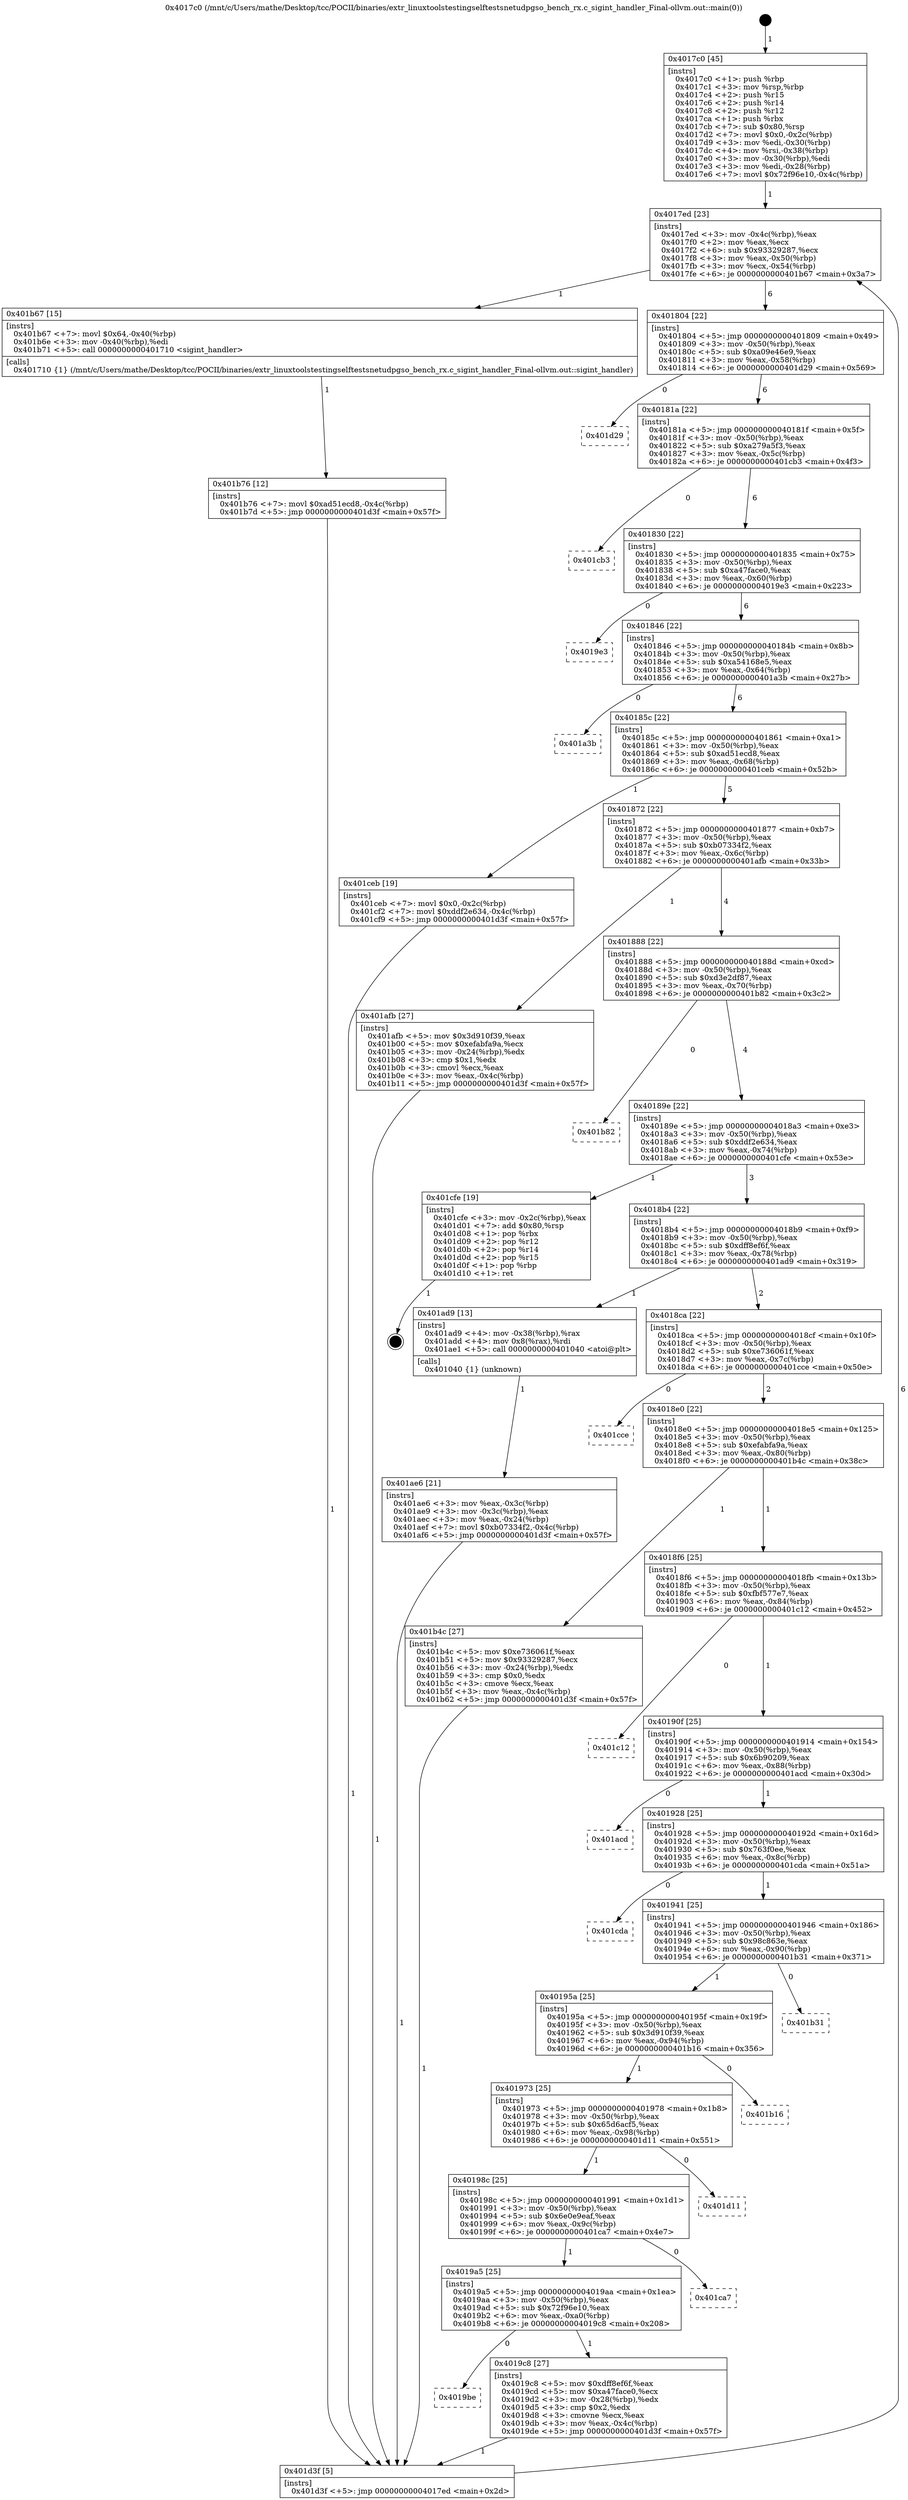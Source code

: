 digraph "0x4017c0" {
  label = "0x4017c0 (/mnt/c/Users/mathe/Desktop/tcc/POCII/binaries/extr_linuxtoolstestingselftestsnetudpgso_bench_rx.c_sigint_handler_Final-ollvm.out::main(0))"
  labelloc = "t"
  node[shape=record]

  Entry [label="",width=0.3,height=0.3,shape=circle,fillcolor=black,style=filled]
  "0x4017ed" [label="{
     0x4017ed [23]\l
     | [instrs]\l
     &nbsp;&nbsp;0x4017ed \<+3\>: mov -0x4c(%rbp),%eax\l
     &nbsp;&nbsp;0x4017f0 \<+2\>: mov %eax,%ecx\l
     &nbsp;&nbsp;0x4017f2 \<+6\>: sub $0x93329287,%ecx\l
     &nbsp;&nbsp;0x4017f8 \<+3\>: mov %eax,-0x50(%rbp)\l
     &nbsp;&nbsp;0x4017fb \<+3\>: mov %ecx,-0x54(%rbp)\l
     &nbsp;&nbsp;0x4017fe \<+6\>: je 0000000000401b67 \<main+0x3a7\>\l
  }"]
  "0x401b67" [label="{
     0x401b67 [15]\l
     | [instrs]\l
     &nbsp;&nbsp;0x401b67 \<+7\>: movl $0x64,-0x40(%rbp)\l
     &nbsp;&nbsp;0x401b6e \<+3\>: mov -0x40(%rbp),%edi\l
     &nbsp;&nbsp;0x401b71 \<+5\>: call 0000000000401710 \<sigint_handler\>\l
     | [calls]\l
     &nbsp;&nbsp;0x401710 \{1\} (/mnt/c/Users/mathe/Desktop/tcc/POCII/binaries/extr_linuxtoolstestingselftestsnetudpgso_bench_rx.c_sigint_handler_Final-ollvm.out::sigint_handler)\l
  }"]
  "0x401804" [label="{
     0x401804 [22]\l
     | [instrs]\l
     &nbsp;&nbsp;0x401804 \<+5\>: jmp 0000000000401809 \<main+0x49\>\l
     &nbsp;&nbsp;0x401809 \<+3\>: mov -0x50(%rbp),%eax\l
     &nbsp;&nbsp;0x40180c \<+5\>: sub $0xa09e46e9,%eax\l
     &nbsp;&nbsp;0x401811 \<+3\>: mov %eax,-0x58(%rbp)\l
     &nbsp;&nbsp;0x401814 \<+6\>: je 0000000000401d29 \<main+0x569\>\l
  }"]
  Exit [label="",width=0.3,height=0.3,shape=circle,fillcolor=black,style=filled,peripheries=2]
  "0x401d29" [label="{
     0x401d29\l
  }", style=dashed]
  "0x40181a" [label="{
     0x40181a [22]\l
     | [instrs]\l
     &nbsp;&nbsp;0x40181a \<+5\>: jmp 000000000040181f \<main+0x5f\>\l
     &nbsp;&nbsp;0x40181f \<+3\>: mov -0x50(%rbp),%eax\l
     &nbsp;&nbsp;0x401822 \<+5\>: sub $0xa279a5f3,%eax\l
     &nbsp;&nbsp;0x401827 \<+3\>: mov %eax,-0x5c(%rbp)\l
     &nbsp;&nbsp;0x40182a \<+6\>: je 0000000000401cb3 \<main+0x4f3\>\l
  }"]
  "0x401b76" [label="{
     0x401b76 [12]\l
     | [instrs]\l
     &nbsp;&nbsp;0x401b76 \<+7\>: movl $0xad51ecd8,-0x4c(%rbp)\l
     &nbsp;&nbsp;0x401b7d \<+5\>: jmp 0000000000401d3f \<main+0x57f\>\l
  }"]
  "0x401cb3" [label="{
     0x401cb3\l
  }", style=dashed]
  "0x401830" [label="{
     0x401830 [22]\l
     | [instrs]\l
     &nbsp;&nbsp;0x401830 \<+5\>: jmp 0000000000401835 \<main+0x75\>\l
     &nbsp;&nbsp;0x401835 \<+3\>: mov -0x50(%rbp),%eax\l
     &nbsp;&nbsp;0x401838 \<+5\>: sub $0xa47face0,%eax\l
     &nbsp;&nbsp;0x40183d \<+3\>: mov %eax,-0x60(%rbp)\l
     &nbsp;&nbsp;0x401840 \<+6\>: je 00000000004019e3 \<main+0x223\>\l
  }"]
  "0x401ae6" [label="{
     0x401ae6 [21]\l
     | [instrs]\l
     &nbsp;&nbsp;0x401ae6 \<+3\>: mov %eax,-0x3c(%rbp)\l
     &nbsp;&nbsp;0x401ae9 \<+3\>: mov -0x3c(%rbp),%eax\l
     &nbsp;&nbsp;0x401aec \<+3\>: mov %eax,-0x24(%rbp)\l
     &nbsp;&nbsp;0x401aef \<+7\>: movl $0xb07334f2,-0x4c(%rbp)\l
     &nbsp;&nbsp;0x401af6 \<+5\>: jmp 0000000000401d3f \<main+0x57f\>\l
  }"]
  "0x4019e3" [label="{
     0x4019e3\l
  }", style=dashed]
  "0x401846" [label="{
     0x401846 [22]\l
     | [instrs]\l
     &nbsp;&nbsp;0x401846 \<+5\>: jmp 000000000040184b \<main+0x8b\>\l
     &nbsp;&nbsp;0x40184b \<+3\>: mov -0x50(%rbp),%eax\l
     &nbsp;&nbsp;0x40184e \<+5\>: sub $0xa54168e5,%eax\l
     &nbsp;&nbsp;0x401853 \<+3\>: mov %eax,-0x64(%rbp)\l
     &nbsp;&nbsp;0x401856 \<+6\>: je 0000000000401a3b \<main+0x27b\>\l
  }"]
  "0x4017c0" [label="{
     0x4017c0 [45]\l
     | [instrs]\l
     &nbsp;&nbsp;0x4017c0 \<+1\>: push %rbp\l
     &nbsp;&nbsp;0x4017c1 \<+3\>: mov %rsp,%rbp\l
     &nbsp;&nbsp;0x4017c4 \<+2\>: push %r15\l
     &nbsp;&nbsp;0x4017c6 \<+2\>: push %r14\l
     &nbsp;&nbsp;0x4017c8 \<+2\>: push %r12\l
     &nbsp;&nbsp;0x4017ca \<+1\>: push %rbx\l
     &nbsp;&nbsp;0x4017cb \<+7\>: sub $0x80,%rsp\l
     &nbsp;&nbsp;0x4017d2 \<+7\>: movl $0x0,-0x2c(%rbp)\l
     &nbsp;&nbsp;0x4017d9 \<+3\>: mov %edi,-0x30(%rbp)\l
     &nbsp;&nbsp;0x4017dc \<+4\>: mov %rsi,-0x38(%rbp)\l
     &nbsp;&nbsp;0x4017e0 \<+3\>: mov -0x30(%rbp),%edi\l
     &nbsp;&nbsp;0x4017e3 \<+3\>: mov %edi,-0x28(%rbp)\l
     &nbsp;&nbsp;0x4017e6 \<+7\>: movl $0x72f96e10,-0x4c(%rbp)\l
  }"]
  "0x401a3b" [label="{
     0x401a3b\l
  }", style=dashed]
  "0x40185c" [label="{
     0x40185c [22]\l
     | [instrs]\l
     &nbsp;&nbsp;0x40185c \<+5\>: jmp 0000000000401861 \<main+0xa1\>\l
     &nbsp;&nbsp;0x401861 \<+3\>: mov -0x50(%rbp),%eax\l
     &nbsp;&nbsp;0x401864 \<+5\>: sub $0xad51ecd8,%eax\l
     &nbsp;&nbsp;0x401869 \<+3\>: mov %eax,-0x68(%rbp)\l
     &nbsp;&nbsp;0x40186c \<+6\>: je 0000000000401ceb \<main+0x52b\>\l
  }"]
  "0x401d3f" [label="{
     0x401d3f [5]\l
     | [instrs]\l
     &nbsp;&nbsp;0x401d3f \<+5\>: jmp 00000000004017ed \<main+0x2d\>\l
  }"]
  "0x401ceb" [label="{
     0x401ceb [19]\l
     | [instrs]\l
     &nbsp;&nbsp;0x401ceb \<+7\>: movl $0x0,-0x2c(%rbp)\l
     &nbsp;&nbsp;0x401cf2 \<+7\>: movl $0xddf2e634,-0x4c(%rbp)\l
     &nbsp;&nbsp;0x401cf9 \<+5\>: jmp 0000000000401d3f \<main+0x57f\>\l
  }"]
  "0x401872" [label="{
     0x401872 [22]\l
     | [instrs]\l
     &nbsp;&nbsp;0x401872 \<+5\>: jmp 0000000000401877 \<main+0xb7\>\l
     &nbsp;&nbsp;0x401877 \<+3\>: mov -0x50(%rbp),%eax\l
     &nbsp;&nbsp;0x40187a \<+5\>: sub $0xb07334f2,%eax\l
     &nbsp;&nbsp;0x40187f \<+3\>: mov %eax,-0x6c(%rbp)\l
     &nbsp;&nbsp;0x401882 \<+6\>: je 0000000000401afb \<main+0x33b\>\l
  }"]
  "0x4019be" [label="{
     0x4019be\l
  }", style=dashed]
  "0x401afb" [label="{
     0x401afb [27]\l
     | [instrs]\l
     &nbsp;&nbsp;0x401afb \<+5\>: mov $0x3d910f39,%eax\l
     &nbsp;&nbsp;0x401b00 \<+5\>: mov $0xefabfa9a,%ecx\l
     &nbsp;&nbsp;0x401b05 \<+3\>: mov -0x24(%rbp),%edx\l
     &nbsp;&nbsp;0x401b08 \<+3\>: cmp $0x1,%edx\l
     &nbsp;&nbsp;0x401b0b \<+3\>: cmovl %ecx,%eax\l
     &nbsp;&nbsp;0x401b0e \<+3\>: mov %eax,-0x4c(%rbp)\l
     &nbsp;&nbsp;0x401b11 \<+5\>: jmp 0000000000401d3f \<main+0x57f\>\l
  }"]
  "0x401888" [label="{
     0x401888 [22]\l
     | [instrs]\l
     &nbsp;&nbsp;0x401888 \<+5\>: jmp 000000000040188d \<main+0xcd\>\l
     &nbsp;&nbsp;0x40188d \<+3\>: mov -0x50(%rbp),%eax\l
     &nbsp;&nbsp;0x401890 \<+5\>: sub $0xd3e2df87,%eax\l
     &nbsp;&nbsp;0x401895 \<+3\>: mov %eax,-0x70(%rbp)\l
     &nbsp;&nbsp;0x401898 \<+6\>: je 0000000000401b82 \<main+0x3c2\>\l
  }"]
  "0x4019c8" [label="{
     0x4019c8 [27]\l
     | [instrs]\l
     &nbsp;&nbsp;0x4019c8 \<+5\>: mov $0xdff8ef6f,%eax\l
     &nbsp;&nbsp;0x4019cd \<+5\>: mov $0xa47face0,%ecx\l
     &nbsp;&nbsp;0x4019d2 \<+3\>: mov -0x28(%rbp),%edx\l
     &nbsp;&nbsp;0x4019d5 \<+3\>: cmp $0x2,%edx\l
     &nbsp;&nbsp;0x4019d8 \<+3\>: cmovne %ecx,%eax\l
     &nbsp;&nbsp;0x4019db \<+3\>: mov %eax,-0x4c(%rbp)\l
     &nbsp;&nbsp;0x4019de \<+5\>: jmp 0000000000401d3f \<main+0x57f\>\l
  }"]
  "0x401b82" [label="{
     0x401b82\l
  }", style=dashed]
  "0x40189e" [label="{
     0x40189e [22]\l
     | [instrs]\l
     &nbsp;&nbsp;0x40189e \<+5\>: jmp 00000000004018a3 \<main+0xe3\>\l
     &nbsp;&nbsp;0x4018a3 \<+3\>: mov -0x50(%rbp),%eax\l
     &nbsp;&nbsp;0x4018a6 \<+5\>: sub $0xddf2e634,%eax\l
     &nbsp;&nbsp;0x4018ab \<+3\>: mov %eax,-0x74(%rbp)\l
     &nbsp;&nbsp;0x4018ae \<+6\>: je 0000000000401cfe \<main+0x53e\>\l
  }"]
  "0x4019a5" [label="{
     0x4019a5 [25]\l
     | [instrs]\l
     &nbsp;&nbsp;0x4019a5 \<+5\>: jmp 00000000004019aa \<main+0x1ea\>\l
     &nbsp;&nbsp;0x4019aa \<+3\>: mov -0x50(%rbp),%eax\l
     &nbsp;&nbsp;0x4019ad \<+5\>: sub $0x72f96e10,%eax\l
     &nbsp;&nbsp;0x4019b2 \<+6\>: mov %eax,-0xa0(%rbp)\l
     &nbsp;&nbsp;0x4019b8 \<+6\>: je 00000000004019c8 \<main+0x208\>\l
  }"]
  "0x401cfe" [label="{
     0x401cfe [19]\l
     | [instrs]\l
     &nbsp;&nbsp;0x401cfe \<+3\>: mov -0x2c(%rbp),%eax\l
     &nbsp;&nbsp;0x401d01 \<+7\>: add $0x80,%rsp\l
     &nbsp;&nbsp;0x401d08 \<+1\>: pop %rbx\l
     &nbsp;&nbsp;0x401d09 \<+2\>: pop %r12\l
     &nbsp;&nbsp;0x401d0b \<+2\>: pop %r14\l
     &nbsp;&nbsp;0x401d0d \<+2\>: pop %r15\l
     &nbsp;&nbsp;0x401d0f \<+1\>: pop %rbp\l
     &nbsp;&nbsp;0x401d10 \<+1\>: ret\l
  }"]
  "0x4018b4" [label="{
     0x4018b4 [22]\l
     | [instrs]\l
     &nbsp;&nbsp;0x4018b4 \<+5\>: jmp 00000000004018b9 \<main+0xf9\>\l
     &nbsp;&nbsp;0x4018b9 \<+3\>: mov -0x50(%rbp),%eax\l
     &nbsp;&nbsp;0x4018bc \<+5\>: sub $0xdff8ef6f,%eax\l
     &nbsp;&nbsp;0x4018c1 \<+3\>: mov %eax,-0x78(%rbp)\l
     &nbsp;&nbsp;0x4018c4 \<+6\>: je 0000000000401ad9 \<main+0x319\>\l
  }"]
  "0x401ca7" [label="{
     0x401ca7\l
  }", style=dashed]
  "0x401ad9" [label="{
     0x401ad9 [13]\l
     | [instrs]\l
     &nbsp;&nbsp;0x401ad9 \<+4\>: mov -0x38(%rbp),%rax\l
     &nbsp;&nbsp;0x401add \<+4\>: mov 0x8(%rax),%rdi\l
     &nbsp;&nbsp;0x401ae1 \<+5\>: call 0000000000401040 \<atoi@plt\>\l
     | [calls]\l
     &nbsp;&nbsp;0x401040 \{1\} (unknown)\l
  }"]
  "0x4018ca" [label="{
     0x4018ca [22]\l
     | [instrs]\l
     &nbsp;&nbsp;0x4018ca \<+5\>: jmp 00000000004018cf \<main+0x10f\>\l
     &nbsp;&nbsp;0x4018cf \<+3\>: mov -0x50(%rbp),%eax\l
     &nbsp;&nbsp;0x4018d2 \<+5\>: sub $0xe736061f,%eax\l
     &nbsp;&nbsp;0x4018d7 \<+3\>: mov %eax,-0x7c(%rbp)\l
     &nbsp;&nbsp;0x4018da \<+6\>: je 0000000000401cce \<main+0x50e\>\l
  }"]
  "0x40198c" [label="{
     0x40198c [25]\l
     | [instrs]\l
     &nbsp;&nbsp;0x40198c \<+5\>: jmp 0000000000401991 \<main+0x1d1\>\l
     &nbsp;&nbsp;0x401991 \<+3\>: mov -0x50(%rbp),%eax\l
     &nbsp;&nbsp;0x401994 \<+5\>: sub $0x6e0e9eaf,%eax\l
     &nbsp;&nbsp;0x401999 \<+6\>: mov %eax,-0x9c(%rbp)\l
     &nbsp;&nbsp;0x40199f \<+6\>: je 0000000000401ca7 \<main+0x4e7\>\l
  }"]
  "0x401cce" [label="{
     0x401cce\l
  }", style=dashed]
  "0x4018e0" [label="{
     0x4018e0 [22]\l
     | [instrs]\l
     &nbsp;&nbsp;0x4018e0 \<+5\>: jmp 00000000004018e5 \<main+0x125\>\l
     &nbsp;&nbsp;0x4018e5 \<+3\>: mov -0x50(%rbp),%eax\l
     &nbsp;&nbsp;0x4018e8 \<+5\>: sub $0xefabfa9a,%eax\l
     &nbsp;&nbsp;0x4018ed \<+3\>: mov %eax,-0x80(%rbp)\l
     &nbsp;&nbsp;0x4018f0 \<+6\>: je 0000000000401b4c \<main+0x38c\>\l
  }"]
  "0x401d11" [label="{
     0x401d11\l
  }", style=dashed]
  "0x401b4c" [label="{
     0x401b4c [27]\l
     | [instrs]\l
     &nbsp;&nbsp;0x401b4c \<+5\>: mov $0xe736061f,%eax\l
     &nbsp;&nbsp;0x401b51 \<+5\>: mov $0x93329287,%ecx\l
     &nbsp;&nbsp;0x401b56 \<+3\>: mov -0x24(%rbp),%edx\l
     &nbsp;&nbsp;0x401b59 \<+3\>: cmp $0x0,%edx\l
     &nbsp;&nbsp;0x401b5c \<+3\>: cmove %ecx,%eax\l
     &nbsp;&nbsp;0x401b5f \<+3\>: mov %eax,-0x4c(%rbp)\l
     &nbsp;&nbsp;0x401b62 \<+5\>: jmp 0000000000401d3f \<main+0x57f\>\l
  }"]
  "0x4018f6" [label="{
     0x4018f6 [25]\l
     | [instrs]\l
     &nbsp;&nbsp;0x4018f6 \<+5\>: jmp 00000000004018fb \<main+0x13b\>\l
     &nbsp;&nbsp;0x4018fb \<+3\>: mov -0x50(%rbp),%eax\l
     &nbsp;&nbsp;0x4018fe \<+5\>: sub $0xfbf577e7,%eax\l
     &nbsp;&nbsp;0x401903 \<+6\>: mov %eax,-0x84(%rbp)\l
     &nbsp;&nbsp;0x401909 \<+6\>: je 0000000000401c12 \<main+0x452\>\l
  }"]
  "0x401973" [label="{
     0x401973 [25]\l
     | [instrs]\l
     &nbsp;&nbsp;0x401973 \<+5\>: jmp 0000000000401978 \<main+0x1b8\>\l
     &nbsp;&nbsp;0x401978 \<+3\>: mov -0x50(%rbp),%eax\l
     &nbsp;&nbsp;0x40197b \<+5\>: sub $0x65d6acf5,%eax\l
     &nbsp;&nbsp;0x401980 \<+6\>: mov %eax,-0x98(%rbp)\l
     &nbsp;&nbsp;0x401986 \<+6\>: je 0000000000401d11 \<main+0x551\>\l
  }"]
  "0x401c12" [label="{
     0x401c12\l
  }", style=dashed]
  "0x40190f" [label="{
     0x40190f [25]\l
     | [instrs]\l
     &nbsp;&nbsp;0x40190f \<+5\>: jmp 0000000000401914 \<main+0x154\>\l
     &nbsp;&nbsp;0x401914 \<+3\>: mov -0x50(%rbp),%eax\l
     &nbsp;&nbsp;0x401917 \<+5\>: sub $0x6b90209,%eax\l
     &nbsp;&nbsp;0x40191c \<+6\>: mov %eax,-0x88(%rbp)\l
     &nbsp;&nbsp;0x401922 \<+6\>: je 0000000000401acd \<main+0x30d\>\l
  }"]
  "0x401b16" [label="{
     0x401b16\l
  }", style=dashed]
  "0x401acd" [label="{
     0x401acd\l
  }", style=dashed]
  "0x401928" [label="{
     0x401928 [25]\l
     | [instrs]\l
     &nbsp;&nbsp;0x401928 \<+5\>: jmp 000000000040192d \<main+0x16d\>\l
     &nbsp;&nbsp;0x40192d \<+3\>: mov -0x50(%rbp),%eax\l
     &nbsp;&nbsp;0x401930 \<+5\>: sub $0x763f0ee,%eax\l
     &nbsp;&nbsp;0x401935 \<+6\>: mov %eax,-0x8c(%rbp)\l
     &nbsp;&nbsp;0x40193b \<+6\>: je 0000000000401cda \<main+0x51a\>\l
  }"]
  "0x40195a" [label="{
     0x40195a [25]\l
     | [instrs]\l
     &nbsp;&nbsp;0x40195a \<+5\>: jmp 000000000040195f \<main+0x19f\>\l
     &nbsp;&nbsp;0x40195f \<+3\>: mov -0x50(%rbp),%eax\l
     &nbsp;&nbsp;0x401962 \<+5\>: sub $0x3d910f39,%eax\l
     &nbsp;&nbsp;0x401967 \<+6\>: mov %eax,-0x94(%rbp)\l
     &nbsp;&nbsp;0x40196d \<+6\>: je 0000000000401b16 \<main+0x356\>\l
  }"]
  "0x401cda" [label="{
     0x401cda\l
  }", style=dashed]
  "0x401941" [label="{
     0x401941 [25]\l
     | [instrs]\l
     &nbsp;&nbsp;0x401941 \<+5\>: jmp 0000000000401946 \<main+0x186\>\l
     &nbsp;&nbsp;0x401946 \<+3\>: mov -0x50(%rbp),%eax\l
     &nbsp;&nbsp;0x401949 \<+5\>: sub $0x98c863e,%eax\l
     &nbsp;&nbsp;0x40194e \<+6\>: mov %eax,-0x90(%rbp)\l
     &nbsp;&nbsp;0x401954 \<+6\>: je 0000000000401b31 \<main+0x371\>\l
  }"]
  "0x401b31" [label="{
     0x401b31\l
  }", style=dashed]
  Entry -> "0x4017c0" [label=" 1"]
  "0x4017ed" -> "0x401b67" [label=" 1"]
  "0x4017ed" -> "0x401804" [label=" 6"]
  "0x401cfe" -> Exit [label=" 1"]
  "0x401804" -> "0x401d29" [label=" 0"]
  "0x401804" -> "0x40181a" [label=" 6"]
  "0x401ceb" -> "0x401d3f" [label=" 1"]
  "0x40181a" -> "0x401cb3" [label=" 0"]
  "0x40181a" -> "0x401830" [label=" 6"]
  "0x401b76" -> "0x401d3f" [label=" 1"]
  "0x401830" -> "0x4019e3" [label=" 0"]
  "0x401830" -> "0x401846" [label=" 6"]
  "0x401b67" -> "0x401b76" [label=" 1"]
  "0x401846" -> "0x401a3b" [label=" 0"]
  "0x401846" -> "0x40185c" [label=" 6"]
  "0x401b4c" -> "0x401d3f" [label=" 1"]
  "0x40185c" -> "0x401ceb" [label=" 1"]
  "0x40185c" -> "0x401872" [label=" 5"]
  "0x401afb" -> "0x401d3f" [label=" 1"]
  "0x401872" -> "0x401afb" [label=" 1"]
  "0x401872" -> "0x401888" [label=" 4"]
  "0x401ae6" -> "0x401d3f" [label=" 1"]
  "0x401888" -> "0x401b82" [label=" 0"]
  "0x401888" -> "0x40189e" [label=" 4"]
  "0x401ad9" -> "0x401ae6" [label=" 1"]
  "0x40189e" -> "0x401cfe" [label=" 1"]
  "0x40189e" -> "0x4018b4" [label=" 3"]
  "0x4017c0" -> "0x4017ed" [label=" 1"]
  "0x4018b4" -> "0x401ad9" [label=" 1"]
  "0x4018b4" -> "0x4018ca" [label=" 2"]
  "0x4019c8" -> "0x401d3f" [label=" 1"]
  "0x4018ca" -> "0x401cce" [label=" 0"]
  "0x4018ca" -> "0x4018e0" [label=" 2"]
  "0x4019a5" -> "0x4019c8" [label=" 1"]
  "0x4018e0" -> "0x401b4c" [label=" 1"]
  "0x4018e0" -> "0x4018f6" [label=" 1"]
  "0x401d3f" -> "0x4017ed" [label=" 6"]
  "0x4018f6" -> "0x401c12" [label=" 0"]
  "0x4018f6" -> "0x40190f" [label=" 1"]
  "0x40198c" -> "0x401ca7" [label=" 0"]
  "0x40190f" -> "0x401acd" [label=" 0"]
  "0x40190f" -> "0x401928" [label=" 1"]
  "0x4019a5" -> "0x4019be" [label=" 0"]
  "0x401928" -> "0x401cda" [label=" 0"]
  "0x401928" -> "0x401941" [label=" 1"]
  "0x401973" -> "0x401d11" [label=" 0"]
  "0x401941" -> "0x401b31" [label=" 0"]
  "0x401941" -> "0x40195a" [label=" 1"]
  "0x401973" -> "0x40198c" [label=" 1"]
  "0x40195a" -> "0x401b16" [label=" 0"]
  "0x40195a" -> "0x401973" [label=" 1"]
  "0x40198c" -> "0x4019a5" [label=" 1"]
}
